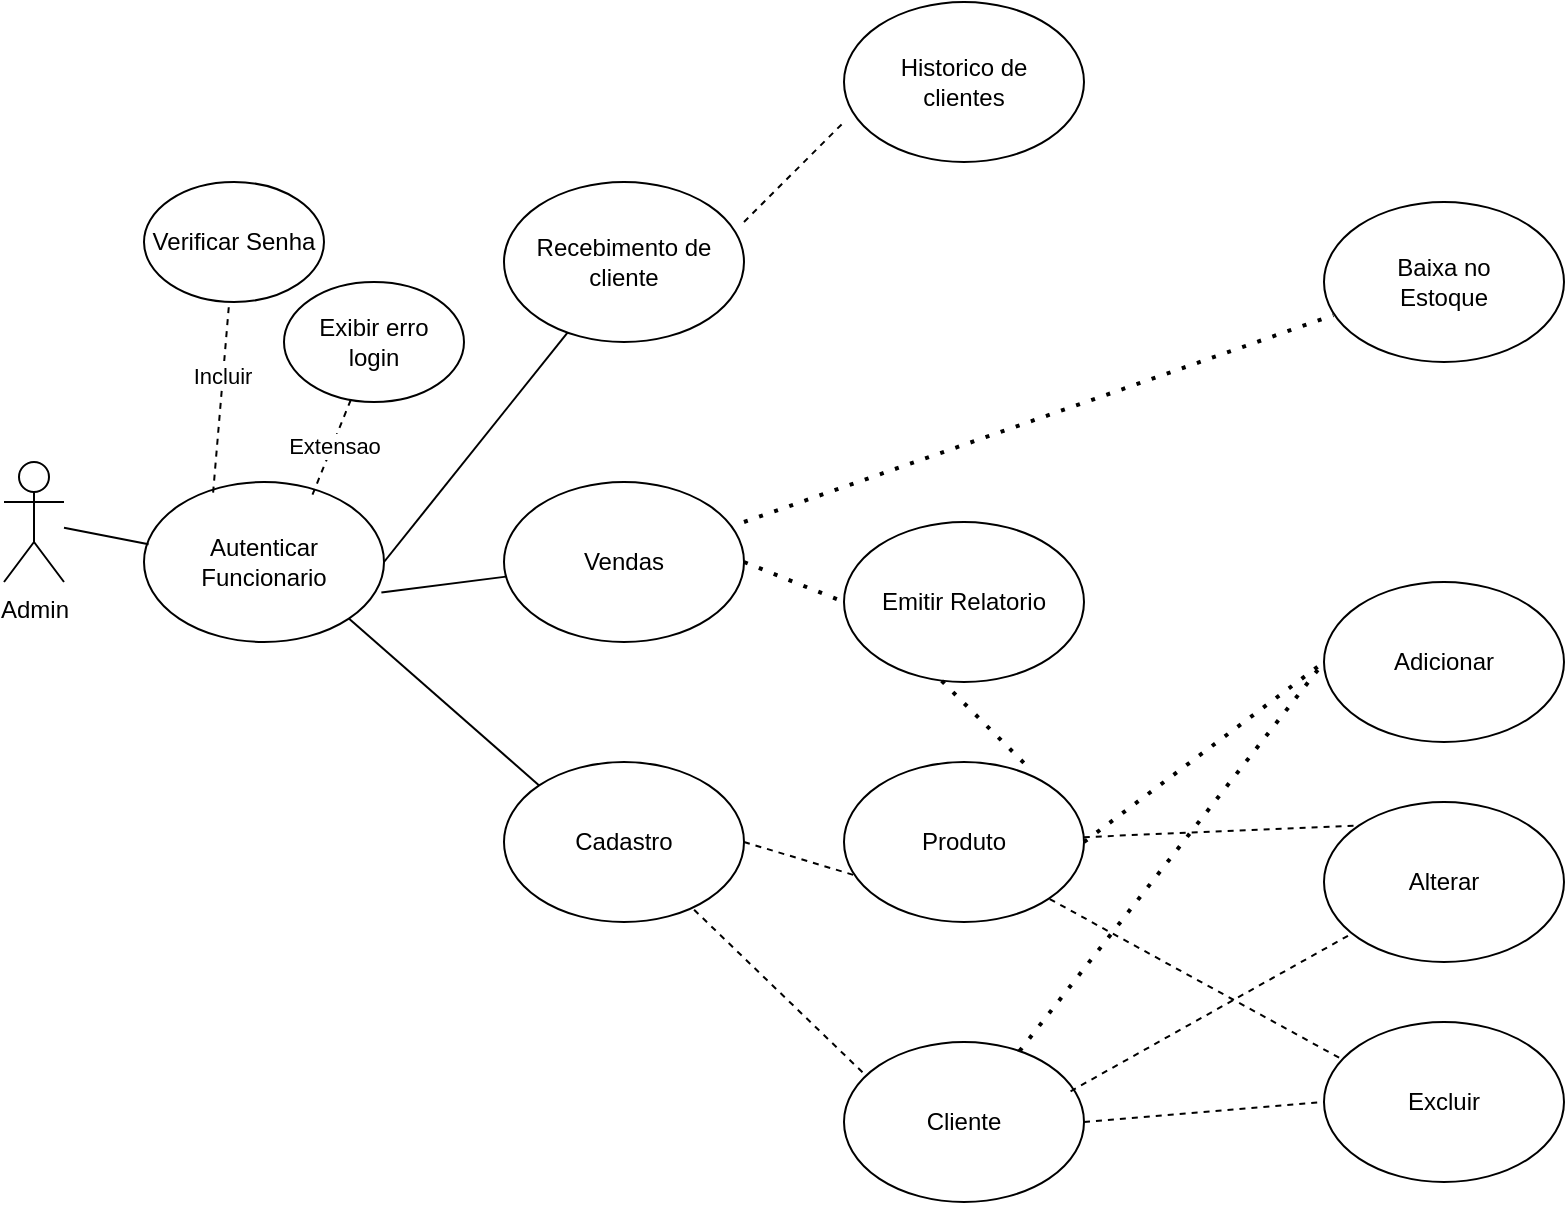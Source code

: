 <mxfile version="23.1.5" type="github">
  <diagram name="Página-1" id="lou-WR1qnjgn0wloxWbh">
    <mxGraphModel dx="1612" dy="975" grid="1" gridSize="10" guides="1" tooltips="1" connect="1" arrows="1" fold="1" page="1" pageScale="1" pageWidth="850" pageHeight="1100" math="0" shadow="0">
      <root>
        <mxCell id="0" />
        <mxCell id="1" parent="0" />
        <mxCell id="RSc7MBTWDCwuNz0t8y_I-1" value="&lt;div&gt;Admin&lt;/div&gt;&lt;div&gt;&lt;br&gt;&lt;/div&gt;" style="shape=umlActor;verticalLabelPosition=bottom;verticalAlign=top;html=1;outlineConnect=0;" parent="1" vertex="1">
          <mxGeometry x="10" y="320" width="30" height="60" as="geometry" />
        </mxCell>
        <mxCell id="lQpa-r3rwd_ze7VgiSLS-2" value="Autenticar Funcionario" style="ellipse;whiteSpace=wrap;html=1;" vertex="1" parent="1">
          <mxGeometry x="80" y="330" width="120" height="80" as="geometry" />
        </mxCell>
        <mxCell id="lQpa-r3rwd_ze7VgiSLS-24" value="Recebimento de cliente" style="ellipse;whiteSpace=wrap;html=1;" vertex="1" parent="1">
          <mxGeometry x="260" y="180" width="120" height="80" as="geometry" />
        </mxCell>
        <mxCell id="lQpa-r3rwd_ze7VgiSLS-25" value="Vendas" style="ellipse;whiteSpace=wrap;html=1;" vertex="1" parent="1">
          <mxGeometry x="260" y="330" width="120" height="80" as="geometry" />
        </mxCell>
        <mxCell id="lQpa-r3rwd_ze7VgiSLS-26" value="&lt;div&gt;Cadastro&lt;/div&gt;" style="ellipse;whiteSpace=wrap;html=1;" vertex="1" parent="1">
          <mxGeometry x="260" y="470" width="120" height="80" as="geometry" />
        </mxCell>
        <mxCell id="lQpa-r3rwd_ze7VgiSLS-27" value="&lt;div&gt;Historico de&lt;/div&gt;&lt;div&gt;clientes&lt;br&gt;&lt;/div&gt;" style="ellipse;whiteSpace=wrap;html=1;" vertex="1" parent="1">
          <mxGeometry x="430" y="90" width="120" height="80" as="geometry" />
        </mxCell>
        <mxCell id="lQpa-r3rwd_ze7VgiSLS-28" value="" style="endArrow=none;dashed=1;html=1;dashPattern=1 3;strokeWidth=2;rounded=0;entryX=0.039;entryY=0.707;entryDx=0;entryDy=0;entryPerimeter=0;" edge="1" parent="1" target="lQpa-r3rwd_ze7VgiSLS-30">
          <mxGeometry width="50" height="50" relative="1" as="geometry">
            <mxPoint x="380" y="350" as="sourcePoint" />
            <mxPoint x="440" y="300" as="targetPoint" />
          </mxGeometry>
        </mxCell>
        <mxCell id="lQpa-r3rwd_ze7VgiSLS-29" value="" style="endArrow=none;dashed=1;html=1;rounded=0;" edge="1" parent="1">
          <mxGeometry width="50" height="50" relative="1" as="geometry">
            <mxPoint x="380" y="200" as="sourcePoint" />
            <mxPoint x="430" y="150" as="targetPoint" />
          </mxGeometry>
        </mxCell>
        <mxCell id="lQpa-r3rwd_ze7VgiSLS-30" value="&lt;div&gt;Baixa no &lt;br&gt;&lt;/div&gt;&lt;div&gt;Estoque&lt;/div&gt;" style="ellipse;whiteSpace=wrap;html=1;" vertex="1" parent="1">
          <mxGeometry x="670" y="190" width="120" height="80" as="geometry" />
        </mxCell>
        <mxCell id="lQpa-r3rwd_ze7VgiSLS-31" value="&lt;div&gt;Emitir Relatorio&lt;/div&gt;" style="ellipse;whiteSpace=wrap;html=1;" vertex="1" parent="1">
          <mxGeometry x="430" y="350" width="120" height="80" as="geometry" />
        </mxCell>
        <mxCell id="lQpa-r3rwd_ze7VgiSLS-34" value="" style="endArrow=none;dashed=1;html=1;dashPattern=1 3;strokeWidth=2;rounded=0;entryX=0;entryY=0.5;entryDx=0;entryDy=0;exitX=1;exitY=0.5;exitDx=0;exitDy=0;" edge="1" parent="1" source="lQpa-r3rwd_ze7VgiSLS-25" target="lQpa-r3rwd_ze7VgiSLS-31">
          <mxGeometry width="50" height="50" relative="1" as="geometry">
            <mxPoint x="400" y="410" as="sourcePoint" />
            <mxPoint x="450" y="360" as="targetPoint" />
          </mxGeometry>
        </mxCell>
        <mxCell id="lQpa-r3rwd_ze7VgiSLS-35" value="&lt;div&gt;Produto&lt;/div&gt;" style="ellipse;whiteSpace=wrap;html=1;" vertex="1" parent="1">
          <mxGeometry x="430" y="470" width="120" height="80" as="geometry" />
        </mxCell>
        <mxCell id="lQpa-r3rwd_ze7VgiSLS-36" value="" style="endArrow=none;dashed=1;html=1;dashPattern=1 3;strokeWidth=2;rounded=0;entryX=0.401;entryY=0.984;entryDx=0;entryDy=0;entryPerimeter=0;exitX=0.749;exitY=0.005;exitDx=0;exitDy=0;exitPerimeter=0;" edge="1" parent="1" source="lQpa-r3rwd_ze7VgiSLS-35" target="lQpa-r3rwd_ze7VgiSLS-31">
          <mxGeometry width="50" height="50" relative="1" as="geometry">
            <mxPoint x="500" y="510" as="sourcePoint" />
            <mxPoint x="550" y="460" as="targetPoint" />
          </mxGeometry>
        </mxCell>
        <mxCell id="lQpa-r3rwd_ze7VgiSLS-37" value="" style="endArrow=none;dashed=1;html=1;rounded=0;exitX=1;exitY=0.5;exitDx=0;exitDy=0;entryX=0.053;entryY=0.712;entryDx=0;entryDy=0;entryPerimeter=0;" edge="1" parent="1" source="lQpa-r3rwd_ze7VgiSLS-26" target="lQpa-r3rwd_ze7VgiSLS-35">
          <mxGeometry width="50" height="50" relative="1" as="geometry">
            <mxPoint x="500" y="510" as="sourcePoint" />
            <mxPoint x="550" y="460" as="targetPoint" />
          </mxGeometry>
        </mxCell>
        <mxCell id="lQpa-r3rwd_ze7VgiSLS-38" value="Cliente" style="ellipse;whiteSpace=wrap;html=1;" vertex="1" parent="1">
          <mxGeometry x="430" y="610" width="120" height="80" as="geometry" />
        </mxCell>
        <mxCell id="lQpa-r3rwd_ze7VgiSLS-39" value="" style="endArrow=none;dashed=1;html=1;rounded=0;exitX=0.077;exitY=0.189;exitDx=0;exitDy=0;exitPerimeter=0;" edge="1" parent="1" source="lQpa-r3rwd_ze7VgiSLS-38" target="lQpa-r3rwd_ze7VgiSLS-26">
          <mxGeometry width="50" height="50" relative="1" as="geometry">
            <mxPoint x="430" y="650" as="sourcePoint" />
            <mxPoint x="480" y="600" as="targetPoint" />
          </mxGeometry>
        </mxCell>
        <mxCell id="lQpa-r3rwd_ze7VgiSLS-40" value="Adicionar" style="ellipse;whiteSpace=wrap;html=1;" vertex="1" parent="1">
          <mxGeometry x="670" y="380" width="120" height="80" as="geometry" />
        </mxCell>
        <mxCell id="lQpa-r3rwd_ze7VgiSLS-41" value="Alterar" style="ellipse;whiteSpace=wrap;html=1;" vertex="1" parent="1">
          <mxGeometry x="670" y="490" width="120" height="80" as="geometry" />
        </mxCell>
        <mxCell id="lQpa-r3rwd_ze7VgiSLS-42" value="Excluir" style="ellipse;whiteSpace=wrap;html=1;" vertex="1" parent="1">
          <mxGeometry x="670" y="600" width="120" height="80" as="geometry" />
        </mxCell>
        <mxCell id="lQpa-r3rwd_ze7VgiSLS-45" value="" style="endArrow=none;dashed=1;html=1;dashPattern=1 3;strokeWidth=2;rounded=0;entryX=0;entryY=0.5;entryDx=0;entryDy=0;exitX=1;exitY=0.5;exitDx=0;exitDy=0;" edge="1" parent="1" source="lQpa-r3rwd_ze7VgiSLS-35" target="lQpa-r3rwd_ze7VgiSLS-40">
          <mxGeometry width="50" height="50" relative="1" as="geometry">
            <mxPoint x="530" y="650" as="sourcePoint" />
            <mxPoint x="580" y="600" as="targetPoint" />
          </mxGeometry>
        </mxCell>
        <mxCell id="lQpa-r3rwd_ze7VgiSLS-46" value="" style="endArrow=none;dashed=1;html=1;dashPattern=1 3;strokeWidth=2;rounded=0;entryX=0;entryY=0.5;entryDx=0;entryDy=0;" edge="1" parent="1" source="lQpa-r3rwd_ze7VgiSLS-38" target="lQpa-r3rwd_ze7VgiSLS-40">
          <mxGeometry width="50" height="50" relative="1" as="geometry">
            <mxPoint x="530" y="650" as="sourcePoint" />
            <mxPoint x="580" y="600" as="targetPoint" />
          </mxGeometry>
        </mxCell>
        <mxCell id="lQpa-r3rwd_ze7VgiSLS-52" value="" style="endArrow=none;dashed=1;html=1;rounded=0;entryX=0;entryY=0.5;entryDx=0;entryDy=0;exitX=1;exitY=0.5;exitDx=0;exitDy=0;" edge="1" parent="1" source="lQpa-r3rwd_ze7VgiSLS-38" target="lQpa-r3rwd_ze7VgiSLS-42">
          <mxGeometry width="50" height="50" relative="1" as="geometry">
            <mxPoint x="620" y="670" as="sourcePoint" />
            <mxPoint x="670" y="620" as="targetPoint" />
          </mxGeometry>
        </mxCell>
        <mxCell id="lQpa-r3rwd_ze7VgiSLS-53" value="" style="endArrow=none;dashed=1;html=1;rounded=0;exitX=0.063;exitY=0.223;exitDx=0;exitDy=0;exitPerimeter=0;entryX=1;entryY=1;entryDx=0;entryDy=0;" edge="1" parent="1" source="lQpa-r3rwd_ze7VgiSLS-42" target="lQpa-r3rwd_ze7VgiSLS-35">
          <mxGeometry width="50" height="50" relative="1" as="geometry">
            <mxPoint x="620" y="670" as="sourcePoint" />
            <mxPoint x="670" y="620" as="targetPoint" />
          </mxGeometry>
        </mxCell>
        <mxCell id="lQpa-r3rwd_ze7VgiSLS-54" value="" style="endArrow=none;dashed=1;html=1;rounded=0;exitX=0.944;exitY=0.308;exitDx=0;exitDy=0;exitPerimeter=0;" edge="1" parent="1" source="lQpa-r3rwd_ze7VgiSLS-38" target="lQpa-r3rwd_ze7VgiSLS-41">
          <mxGeometry width="50" height="50" relative="1" as="geometry">
            <mxPoint x="600" y="720" as="sourcePoint" />
            <mxPoint x="650" y="670" as="targetPoint" />
          </mxGeometry>
        </mxCell>
        <mxCell id="lQpa-r3rwd_ze7VgiSLS-55" value="" style="endArrow=none;dashed=1;html=1;rounded=0;entryX=0;entryY=0;entryDx=0;entryDy=0;" edge="1" parent="1" source="lQpa-r3rwd_ze7VgiSLS-35" target="lQpa-r3rwd_ze7VgiSLS-41">
          <mxGeometry width="50" height="50" relative="1" as="geometry">
            <mxPoint x="600" y="720" as="sourcePoint" />
            <mxPoint x="650" y="670" as="targetPoint" />
          </mxGeometry>
        </mxCell>
        <mxCell id="lQpa-r3rwd_ze7VgiSLS-61" value="" style="endArrow=none;html=1;rounded=0;exitX=1;exitY=0.5;exitDx=0;exitDy=0;" edge="1" parent="1" source="lQpa-r3rwd_ze7VgiSLS-2" target="lQpa-r3rwd_ze7VgiSLS-24">
          <mxGeometry width="50" height="50" relative="1" as="geometry">
            <mxPoint x="360" y="580" as="sourcePoint" />
            <mxPoint x="410" y="530" as="targetPoint" />
          </mxGeometry>
        </mxCell>
        <mxCell id="lQpa-r3rwd_ze7VgiSLS-62" value="" style="endArrow=none;html=1;rounded=0;exitX=0.989;exitY=0.691;exitDx=0;exitDy=0;exitPerimeter=0;" edge="1" parent="1" source="lQpa-r3rwd_ze7VgiSLS-2" target="lQpa-r3rwd_ze7VgiSLS-25">
          <mxGeometry width="50" height="50" relative="1" as="geometry">
            <mxPoint x="360" y="580" as="sourcePoint" />
            <mxPoint x="410" y="530" as="targetPoint" />
          </mxGeometry>
        </mxCell>
        <mxCell id="lQpa-r3rwd_ze7VgiSLS-66" value="" style="endArrow=none;html=1;rounded=0;exitX=1;exitY=1;exitDx=0;exitDy=0;entryX=0;entryY=0;entryDx=0;entryDy=0;" edge="1" parent="1" source="lQpa-r3rwd_ze7VgiSLS-2" target="lQpa-r3rwd_ze7VgiSLS-26">
          <mxGeometry width="50" height="50" relative="1" as="geometry">
            <mxPoint x="360" y="580" as="sourcePoint" />
            <mxPoint x="410" y="530" as="targetPoint" />
          </mxGeometry>
        </mxCell>
        <mxCell id="lQpa-r3rwd_ze7VgiSLS-67" value="" style="endArrow=none;html=1;rounded=0;entryX=0.019;entryY=0.389;entryDx=0;entryDy=0;entryPerimeter=0;" edge="1" parent="1" source="RSc7MBTWDCwuNz0t8y_I-1" target="lQpa-r3rwd_ze7VgiSLS-2">
          <mxGeometry width="50" height="50" relative="1" as="geometry">
            <mxPoint x="170" y="420" as="sourcePoint" />
            <mxPoint x="220" y="370" as="targetPoint" />
          </mxGeometry>
        </mxCell>
        <mxCell id="lQpa-r3rwd_ze7VgiSLS-68" value="Verificar Senha" style="ellipse;whiteSpace=wrap;html=1;" vertex="1" parent="1">
          <mxGeometry x="80" y="180" width="90" height="60" as="geometry" />
        </mxCell>
        <mxCell id="lQpa-r3rwd_ze7VgiSLS-69" value="&lt;div&gt;Exibir erro &lt;br&gt;&lt;/div&gt;&lt;div&gt;login&lt;/div&gt;" style="ellipse;whiteSpace=wrap;html=1;" vertex="1" parent="1">
          <mxGeometry x="150" y="230" width="90" height="60" as="geometry" />
        </mxCell>
        <mxCell id="lQpa-r3rwd_ze7VgiSLS-70" value="" style="endArrow=none;dashed=1;html=1;rounded=0;exitX=0.288;exitY=0.066;exitDx=0;exitDy=0;exitPerimeter=0;" edge="1" parent="1" source="lQpa-r3rwd_ze7VgiSLS-2" target="lQpa-r3rwd_ze7VgiSLS-68">
          <mxGeometry width="50" height="50" relative="1" as="geometry">
            <mxPoint x="80" y="320" as="sourcePoint" />
            <mxPoint x="130" y="270" as="targetPoint" />
          </mxGeometry>
        </mxCell>
        <mxCell id="lQpa-r3rwd_ze7VgiSLS-73" value="Incluir" style="edgeLabel;html=1;align=center;verticalAlign=middle;resizable=0;points=[];" vertex="1" connectable="0" parent="lQpa-r3rwd_ze7VgiSLS-70">
          <mxGeometry x="0.23" y="1" relative="1" as="geometry">
            <mxPoint as="offset" />
          </mxGeometry>
        </mxCell>
        <mxCell id="lQpa-r3rwd_ze7VgiSLS-71" value="" style="endArrow=none;dashed=1;html=1;rounded=0;exitX=0.702;exitY=0.079;exitDx=0;exitDy=0;exitPerimeter=0;" edge="1" parent="1" source="lQpa-r3rwd_ze7VgiSLS-2" target="lQpa-r3rwd_ze7VgiSLS-69">
          <mxGeometry width="50" height="50" relative="1" as="geometry">
            <mxPoint x="210" y="350" as="sourcePoint" />
            <mxPoint x="260" y="300" as="targetPoint" />
          </mxGeometry>
        </mxCell>
        <mxCell id="lQpa-r3rwd_ze7VgiSLS-72" value="Extensao" style="edgeLabel;html=1;align=center;verticalAlign=middle;resizable=0;points=[];" vertex="1" connectable="0" parent="lQpa-r3rwd_ze7VgiSLS-71">
          <mxGeometry x="0.059" relative="1" as="geometry">
            <mxPoint as="offset" />
          </mxGeometry>
        </mxCell>
      </root>
    </mxGraphModel>
  </diagram>
</mxfile>
